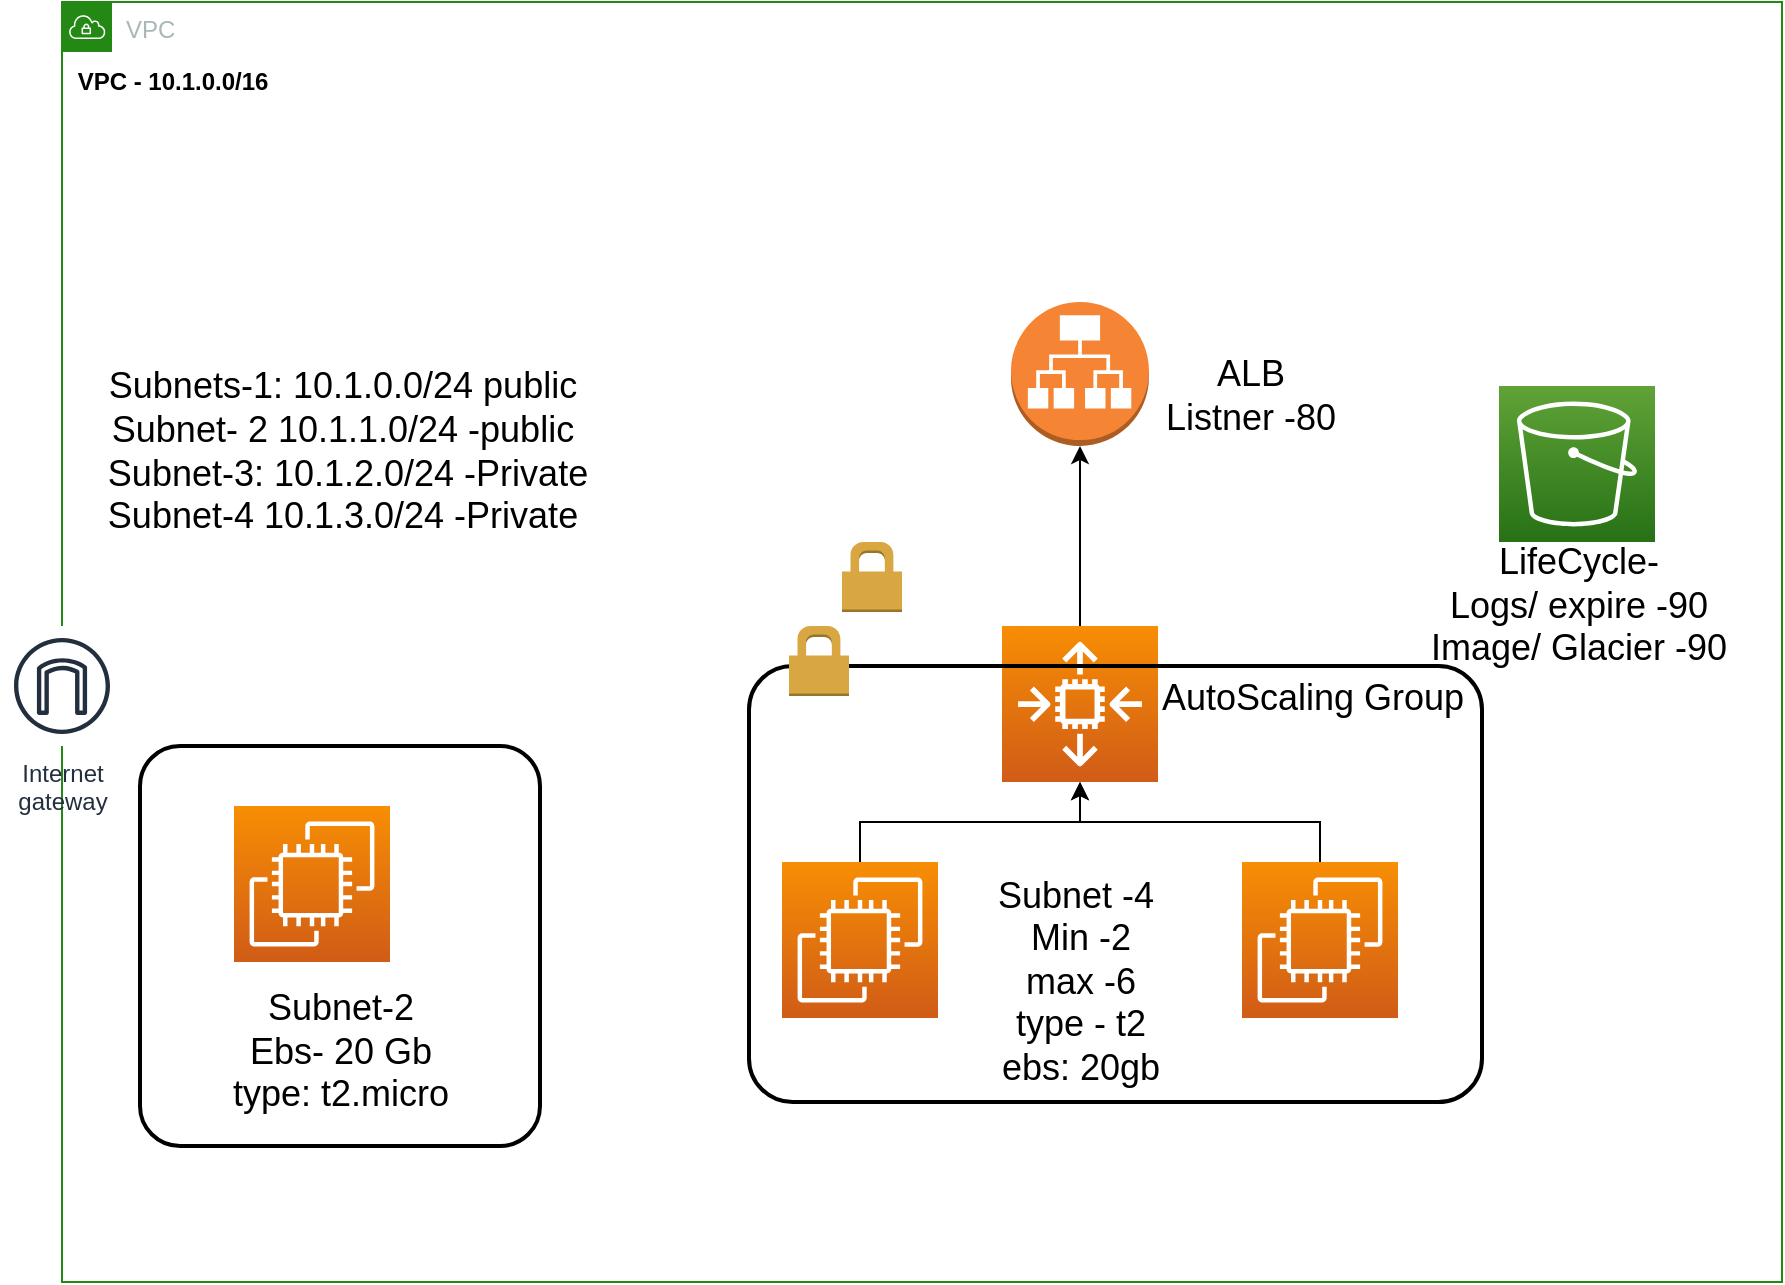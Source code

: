 <mxfile version="15.5.5" type="device"><diagram id="sAZPo-NTbPlf6xGVV5Lf" name="Page-1"><mxGraphModel dx="2007" dy="600" grid="1" gridSize="10" guides="1" tooltips="1" connect="1" arrows="1" fold="1" page="1" pageScale="1" pageWidth="850" pageHeight="1100" math="0" shadow="0"><root><mxCell id="0"/><mxCell id="1" parent="0"/><mxCell id="j7KpVUg5XuXa3-hqhuPZ-16" value="" style="rounded=1;arcSize=10;dashed=0;fillColor=none;gradientColor=none;strokeWidth=2;" vertex="1" parent="1"><mxGeometry x="-31" y="382" width="200" height="200" as="geometry"/></mxCell><object label="VPC" id="j7KpVUg5XuXa3-hqhuPZ-18"><mxCell style="points=[[0,0],[0.25,0],[0.5,0],[0.75,0],[1,0],[1,0.25],[1,0.5],[1,0.75],[1,1],[0.75,1],[0.5,1],[0.25,1],[0,1],[0,0.75],[0,0.5],[0,0.25]];outlineConnect=0;gradientColor=none;html=1;whiteSpace=wrap;fontSize=12;fontStyle=0;shape=mxgraph.aws4.group;grIcon=mxgraph.aws4.group_vpc;strokeColor=#248814;fillColor=none;verticalAlign=top;align=left;spacingLeft=30;fontColor=#AAB7B8;dashed=0;" vertex="1" parent="1"><mxGeometry x="-70" y="10" width="860" height="640" as="geometry"/></mxCell></object><mxCell id="j7KpVUg5XuXa3-hqhuPZ-13" style="edgeStyle=orthogonalEdgeStyle;rounded=0;orthogonalLoop=1;jettySize=auto;html=1;exitX=0.5;exitY=0;exitDx=0;exitDy=0;exitPerimeter=0;" edge="1" parent="1" source="j7KpVUg5XuXa3-hqhuPZ-1" target="j7KpVUg5XuXa3-hqhuPZ-11"><mxGeometry relative="1" as="geometry"/></mxCell><mxCell id="j7KpVUg5XuXa3-hqhuPZ-1" value="" style="sketch=0;points=[[0,0,0],[0.25,0,0],[0.5,0,0],[0.75,0,0],[1,0,0],[0,1,0],[0.25,1,0],[0.5,1,0],[0.75,1,0],[1,1,0],[0,0.25,0],[0,0.5,0],[0,0.75,0],[1,0.25,0],[1,0.5,0],[1,0.75,0]];outlineConnect=0;fontColor=#232F3E;gradientColor=#F78E04;gradientDirection=north;fillColor=#D05C17;strokeColor=#ffffff;dashed=0;verticalLabelPosition=bottom;verticalAlign=top;align=center;html=1;fontSize=12;fontStyle=0;aspect=fixed;shape=mxgraph.aws4.resourceIcon;resIcon=mxgraph.aws4.auto_scaling2;" vertex="1" parent="1"><mxGeometry x="400" y="322" width="78" height="78" as="geometry"/></mxCell><mxCell id="j7KpVUg5XuXa3-hqhuPZ-4" style="edgeStyle=orthogonalEdgeStyle;rounded=0;orthogonalLoop=1;jettySize=auto;html=1;exitX=0.5;exitY=0;exitDx=0;exitDy=0;exitPerimeter=0;" edge="1" parent="1" source="j7KpVUg5XuXa3-hqhuPZ-2" target="j7KpVUg5XuXa3-hqhuPZ-1"><mxGeometry relative="1" as="geometry"/></mxCell><mxCell id="j7KpVUg5XuXa3-hqhuPZ-2" value="" style="sketch=0;points=[[0,0,0],[0.25,0,0],[0.5,0,0],[0.75,0,0],[1,0,0],[0,1,0],[0.25,1,0],[0.5,1,0],[0.75,1,0],[1,1,0],[0,0.25,0],[0,0.5,0],[0,0.75,0],[1,0.25,0],[1,0.5,0],[1,0.75,0]];outlineConnect=0;fontColor=#232F3E;gradientColor=#F78E04;gradientDirection=north;fillColor=#D05C17;strokeColor=#ffffff;dashed=0;verticalLabelPosition=bottom;verticalAlign=top;align=center;html=1;fontSize=12;fontStyle=0;aspect=fixed;shape=mxgraph.aws4.resourceIcon;resIcon=mxgraph.aws4.ec2;" vertex="1" parent="1"><mxGeometry x="290" y="440" width="78" height="78" as="geometry"/></mxCell><mxCell id="j7KpVUg5XuXa3-hqhuPZ-12" style="edgeStyle=orthogonalEdgeStyle;rounded=0;orthogonalLoop=1;jettySize=auto;html=1;exitX=0.5;exitY=0;exitDx=0;exitDy=0;exitPerimeter=0;" edge="1" parent="1" source="j7KpVUg5XuXa3-hqhuPZ-3" target="j7KpVUg5XuXa3-hqhuPZ-1"><mxGeometry relative="1" as="geometry"/></mxCell><mxCell id="j7KpVUg5XuXa3-hqhuPZ-3" value="" style="sketch=0;points=[[0,0,0],[0.25,0,0],[0.5,0,0],[0.75,0,0],[1,0,0],[0,1,0],[0.25,1,0],[0.5,1,0],[0.75,1,0],[1,1,0],[0,0.25,0],[0,0.5,0],[0,0.75,0],[1,0.25,0],[1,0.5,0],[1,0.75,0]];outlineConnect=0;fontColor=#232F3E;gradientColor=#F78E04;gradientDirection=north;fillColor=#D05C17;strokeColor=#ffffff;dashed=0;verticalLabelPosition=bottom;verticalAlign=top;align=center;html=1;fontSize=12;fontStyle=0;aspect=fixed;shape=mxgraph.aws4.resourceIcon;resIcon=mxgraph.aws4.ec2;" vertex="1" parent="1"><mxGeometry x="520" y="440" width="78" height="78" as="geometry"/></mxCell><mxCell id="j7KpVUg5XuXa3-hqhuPZ-6" value="" style="sketch=0;points=[[0,0,0],[0.25,0,0],[0.5,0,0],[0.75,0,0],[1,0,0],[0,1,0],[0.25,1,0],[0.5,1,0],[0.75,1,0],[1,1,0],[0,0.25,0],[0,0.5,0],[0,0.75,0],[1,0.25,0],[1,0.5,0],[1,0.75,0]];outlineConnect=0;fontColor=#232F3E;gradientColor=#F78E04;gradientDirection=north;fillColor=#D05C17;strokeColor=#ffffff;dashed=0;verticalLabelPosition=bottom;verticalAlign=top;align=center;html=1;fontSize=12;fontStyle=0;aspect=fixed;shape=mxgraph.aws4.resourceIcon;resIcon=mxgraph.aws4.ec2;" vertex="1" parent="1"><mxGeometry x="16" y="412" width="78" height="78" as="geometry"/></mxCell><mxCell id="j7KpVUg5XuXa3-hqhuPZ-7" value="" style="sketch=0;points=[[0,0,0],[0.25,0,0],[0.5,0,0],[0.75,0,0],[1,0,0],[0,1,0],[0.25,1,0],[0.5,1,0],[0.75,1,0],[1,1,0],[0,0.25,0],[0,0.5,0],[0,0.75,0],[1,0.25,0],[1,0.5,0],[1,0.75,0]];outlineConnect=0;fontColor=#232F3E;gradientColor=#60A337;gradientDirection=north;fillColor=#277116;strokeColor=#ffffff;dashed=0;verticalLabelPosition=bottom;verticalAlign=top;align=center;html=1;fontSize=12;fontStyle=0;aspect=fixed;shape=mxgraph.aws4.resourceIcon;resIcon=mxgraph.aws4.s3;" vertex="1" parent="1"><mxGeometry x="648.5" y="202" width="78" height="78" as="geometry"/></mxCell><mxCell id="j7KpVUg5XuXa3-hqhuPZ-10" value="Internet&#10;gateway" style="sketch=0;outlineConnect=0;fontColor=#232F3E;gradientColor=none;strokeColor=#232F3E;fillColor=#ffffff;dashed=0;verticalLabelPosition=bottom;verticalAlign=top;align=center;html=1;fontSize=12;fontStyle=0;aspect=fixed;shape=mxgraph.aws4.resourceIcon;resIcon=mxgraph.aws4.internet_gateway;" vertex="1" parent="1"><mxGeometry x="-100" y="322" width="60" height="60" as="geometry"/></mxCell><mxCell id="j7KpVUg5XuXa3-hqhuPZ-11" value="" style="outlineConnect=0;dashed=0;verticalLabelPosition=bottom;verticalAlign=top;align=center;html=1;shape=mxgraph.aws3.application_load_balancer;fillColor=#F58534;gradientColor=none;" vertex="1" parent="1"><mxGeometry x="404.5" y="160" width="69" height="72" as="geometry"/></mxCell><mxCell id="j7KpVUg5XuXa3-hqhuPZ-14" value="" style="rounded=1;arcSize=10;dashed=0;fillColor=none;gradientColor=none;strokeWidth=2;" vertex="1" parent="1"><mxGeometry x="273.5" y="342" width="366.5" height="218" as="geometry"/></mxCell><mxCell id="j7KpVUg5XuXa3-hqhuPZ-15" value="" style="dashed=0;html=1;shape=mxgraph.aws3.permissions;fillColor=#D9A741;gradientColor=none;dashed=0;" vertex="1" parent="1"><mxGeometry x="293.5" y="322" width="30" height="35" as="geometry"/></mxCell><mxCell id="j7KpVUg5XuXa3-hqhuPZ-17" value="" style="dashed=0;html=1;shape=mxgraph.aws3.permissions;fillColor=#D9A741;gradientColor=none;dashed=0;" vertex="1" parent="1"><mxGeometry x="320" y="280" width="30" height="35" as="geometry"/></mxCell><mxCell id="j7KpVUg5XuXa3-hqhuPZ-19" value="&lt;b&gt;VPC - 10.1.0.0/16&lt;/b&gt;" style="text;html=1;resizable=0;autosize=1;align=center;verticalAlign=middle;points=[];fillColor=none;strokeColor=none;rounded=0;" vertex="1" parent="1"><mxGeometry x="-70" y="40" width="110" height="20" as="geometry"/></mxCell><mxCell id="j7KpVUg5XuXa3-hqhuPZ-21" value="&lt;font style=&quot;font-size: 18px&quot;&gt;AutoScaling Group&lt;/font&gt;" style="text;html=1;resizable=0;autosize=1;align=center;verticalAlign=middle;points=[];fillColor=none;strokeColor=none;rounded=0;fontSize=20;" vertex="1" parent="1"><mxGeometry x="470" y="342" width="170" height="30" as="geometry"/></mxCell><mxCell id="j7KpVUg5XuXa3-hqhuPZ-22" value="Subnets-1: 10.1.0.0/24 public&lt;br&gt;Subnet- 2 10.1.1.0/24 -public&lt;br&gt;&amp;nbsp;Subnet-3: 10.1.2.0/24 -Private&lt;br&gt;Subnet-4 10.1.3.0/24 -Private" style="text;html=1;resizable=0;autosize=1;align=center;verticalAlign=middle;points=[];fillColor=none;strokeColor=none;rounded=0;fontSize=18;" vertex="1" parent="1"><mxGeometry x="-60" y="190" width="260" height="90" as="geometry"/></mxCell><mxCell id="j7KpVUg5XuXa3-hqhuPZ-23" value="Subnet-2&lt;br&gt;Ebs- 20 Gb&lt;br&gt;type: t2.micro" style="text;html=1;resizable=0;autosize=1;align=center;verticalAlign=middle;points=[];fillColor=none;strokeColor=none;rounded=0;fontSize=18;" vertex="1" parent="1"><mxGeometry x="9" y="500" width="120" height="70" as="geometry"/></mxCell><mxCell id="j7KpVUg5XuXa3-hqhuPZ-24" value="Subnet -4&amp;nbsp;&lt;br&gt;Min -2&lt;br&gt;max -6&lt;br&gt;type - t2&lt;br&gt;ebs: 20gb" style="text;html=1;resizable=0;autosize=1;align=center;verticalAlign=middle;points=[];fillColor=none;strokeColor=none;rounded=0;fontSize=18;" vertex="1" parent="1"><mxGeometry x="389" y="440" width="100" height="120" as="geometry"/></mxCell><mxCell id="j7KpVUg5XuXa3-hqhuPZ-25" value="ALB&lt;br&gt;Listner -80" style="text;html=1;resizable=0;autosize=1;align=center;verticalAlign=middle;points=[];fillColor=none;strokeColor=none;rounded=0;fontSize=18;" vertex="1" parent="1"><mxGeometry x="473.5" y="182" width="100" height="50" as="geometry"/></mxCell><mxCell id="j7KpVUg5XuXa3-hqhuPZ-26" value="LifeCycle-&lt;br&gt;Logs/ expire -90&lt;br&gt;Image/ Glacier -90" style="text;html=1;resizable=0;autosize=1;align=center;verticalAlign=middle;points=[];fillColor=none;strokeColor=none;rounded=0;fontSize=18;" vertex="1" parent="1"><mxGeometry x="607.5" y="277" width="160" height="70" as="geometry"/></mxCell></root></mxGraphModel></diagram></mxfile>
